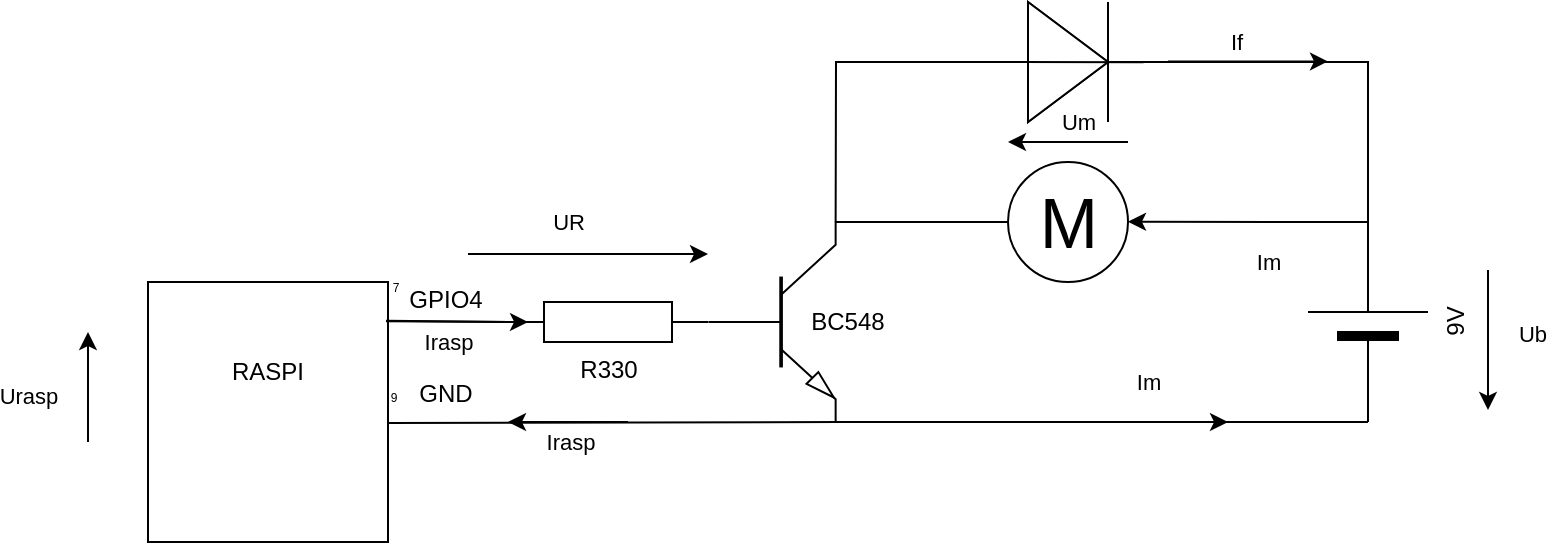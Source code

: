 <mxfile version="21.6.8" type="device">
  <diagram name="Page-1" id="16e2658f-23c8-b752-8be9-c03fbebb8bbe">
    <mxGraphModel dx="441" dy="261" grid="1" gridSize="10" guides="1" tooltips="1" connect="1" arrows="1" fold="1" page="1" pageScale="1" pageWidth="1100" pageHeight="850" background="none" math="0" shadow="0">
      <root>
        <mxCell id="0" />
        <mxCell id="1" parent="0" />
        <mxCell id="K9JKqmgzr4xo3lOGR5xA-1" value="" style="verticalLabelPosition=bottom;shadow=0;dashed=0;align=center;html=1;verticalAlign=top;shape=mxgraph.electrical.transistors.npn_transistor_5;" vertex="1" parent="1">
          <mxGeometry x="410" y="210" width="64" height="100" as="geometry" />
        </mxCell>
        <mxCell id="K9JKqmgzr4xo3lOGR5xA-2" value="R330" style="pointerEvents=1;verticalLabelPosition=bottom;shadow=0;dashed=0;align=center;html=1;verticalAlign=top;shape=mxgraph.electrical.resistors.resistor_1;" vertex="1" parent="1">
          <mxGeometry x="310" y="250" width="100" height="20" as="geometry" />
        </mxCell>
        <mxCell id="K9JKqmgzr4xo3lOGR5xA-4" value="9V&lt;br&gt;" style="verticalLabelPosition=bottom;shadow=0;dashed=0;align=center;fillColor=strokeColor;html=1;verticalAlign=top;strokeWidth=1;shape=mxgraph.electrical.miscellaneous.monocell_battery;rotation=-90;" vertex="1" parent="1">
          <mxGeometry x="690" y="230" width="100" height="60" as="geometry" />
        </mxCell>
        <mxCell id="K9JKqmgzr4xo3lOGR5xA-5" value="" style="endArrow=none;html=1;rounded=0;" edge="1" parent="1">
          <mxGeometry width="50" height="50" relative="1" as="geometry">
            <mxPoint x="474" y="210" as="sourcePoint" />
            <mxPoint x="560" y="210" as="targetPoint" />
          </mxGeometry>
        </mxCell>
        <mxCell id="K9JKqmgzr4xo3lOGR5xA-7" value="M" style="verticalLabelPosition=middle;shadow=0;dashed=0;align=center;html=1;verticalAlign=middle;strokeWidth=1;shape=ellipse;aspect=fixed;fontSize=35;" vertex="1" parent="1">
          <mxGeometry x="560" y="180" width="60" height="60" as="geometry" />
        </mxCell>
        <mxCell id="K9JKqmgzr4xo3lOGR5xA-11" value="" style="endArrow=none;html=1;rounded=0;entryX=0;entryY=0.5;entryDx=0;entryDy=0;entryPerimeter=0;" edge="1" parent="1" target="K9JKqmgzr4xo3lOGR5xA-4">
          <mxGeometry width="50" height="50" relative="1" as="geometry">
            <mxPoint x="474" y="310" as="sourcePoint" />
            <mxPoint x="524" y="260" as="targetPoint" />
          </mxGeometry>
        </mxCell>
        <mxCell id="K9JKqmgzr4xo3lOGR5xA-12" value="" style="pointerEvents=1;fillColor=strokeColor;verticalLabelPosition=bottom;shadow=0;dashed=0;align=center;html=1;verticalAlign=top;shape=mxgraph.electrical.diodes.diode;" vertex="1" parent="1">
          <mxGeometry x="540" y="100" width="100" height="60" as="geometry" />
        </mxCell>
        <mxCell id="K9JKqmgzr4xo3lOGR5xA-14" value="" style="endArrow=none;html=1;rounded=0;exitX=1;exitY=0;exitDx=0;exitDy=0;exitPerimeter=0;" edge="1" parent="1" source="K9JKqmgzr4xo3lOGR5xA-1">
          <mxGeometry width="50" height="50" relative="1" as="geometry">
            <mxPoint x="480" y="210" as="sourcePoint" />
            <mxPoint x="540" y="130" as="targetPoint" />
            <Array as="points">
              <mxPoint x="474" y="130" />
            </Array>
          </mxGeometry>
        </mxCell>
        <mxCell id="K9JKqmgzr4xo3lOGR5xA-16" value="" style="endArrow=none;html=1;rounded=0;entryX=1;entryY=0.5;entryDx=0;entryDy=0;entryPerimeter=0;" edge="1" parent="1" target="K9JKqmgzr4xo3lOGR5xA-12">
          <mxGeometry width="50" height="50" relative="1" as="geometry">
            <mxPoint x="740" y="210" as="sourcePoint" />
            <mxPoint x="790" y="160" as="targetPoint" />
            <Array as="points">
              <mxPoint x="740" y="130" />
            </Array>
          </mxGeometry>
        </mxCell>
        <mxCell id="K9JKqmgzr4xo3lOGR5xA-17" value="" style="rounded=0;whiteSpace=wrap;html=1;" vertex="1" parent="1">
          <mxGeometry x="130" y="240" width="120" height="130" as="geometry" />
        </mxCell>
        <mxCell id="K9JKqmgzr4xo3lOGR5xA-18" value="" style="endArrow=none;html=1;rounded=0;exitX=0.984;exitY=0.542;exitDx=0;exitDy=0;exitPerimeter=0;" edge="1" parent="1">
          <mxGeometry width="50" height="50" relative="1" as="geometry">
            <mxPoint x="250.08" y="310.46" as="sourcePoint" />
            <mxPoint x="476" y="310" as="targetPoint" />
          </mxGeometry>
        </mxCell>
        <mxCell id="K9JKqmgzr4xo3lOGR5xA-19" value="" style="endArrow=none;html=1;rounded=0;exitX=0.992;exitY=0.149;exitDx=0;exitDy=0;exitPerimeter=0;" edge="1" parent="1" source="K9JKqmgzr4xo3lOGR5xA-17">
          <mxGeometry width="50" height="50" relative="1" as="geometry">
            <mxPoint x="260" y="310" as="sourcePoint" />
            <mxPoint x="310" y="260" as="targetPoint" />
          </mxGeometry>
        </mxCell>
        <mxCell id="K9JKqmgzr4xo3lOGR5xA-20" value="&lt;font style=&quot;font-size: 6px;&quot;&gt;9&lt;/font&gt;" style="text;html=1;strokeColor=none;fillColor=none;align=center;verticalAlign=middle;whiteSpace=wrap;rounded=0;" vertex="1" parent="1">
          <mxGeometry x="223" y="281" width="60" height="30" as="geometry" />
        </mxCell>
        <mxCell id="K9JKqmgzr4xo3lOGR5xA-21" value="GND" style="text;html=1;strokeColor=none;fillColor=none;align=center;verticalAlign=middle;whiteSpace=wrap;rounded=0;" vertex="1" parent="1">
          <mxGeometry x="249" y="281" width="60" height="30" as="geometry" />
        </mxCell>
        <mxCell id="K9JKqmgzr4xo3lOGR5xA-22" value="GPIO4" style="text;html=1;strokeColor=none;fillColor=none;align=center;verticalAlign=middle;whiteSpace=wrap;rounded=0;" vertex="1" parent="1">
          <mxGeometry x="249" y="234" width="60" height="30" as="geometry" />
        </mxCell>
        <mxCell id="K9JKqmgzr4xo3lOGR5xA-23" value="&lt;font style=&quot;font-size: 6px;&quot;&gt;7&lt;/font&gt;" style="text;html=1;strokeColor=none;fillColor=none;align=center;verticalAlign=middle;whiteSpace=wrap;rounded=0;" vertex="1" parent="1">
          <mxGeometry x="224" y="226" width="60" height="30" as="geometry" />
        </mxCell>
        <mxCell id="K9JKqmgzr4xo3lOGR5xA-24" value="RASPI" style="text;html=1;strokeColor=none;fillColor=none;align=center;verticalAlign=middle;whiteSpace=wrap;rounded=0;" vertex="1" parent="1">
          <mxGeometry x="160" y="270" width="60" height="30" as="geometry" />
        </mxCell>
        <mxCell id="K9JKqmgzr4xo3lOGR5xA-26" value="" style="endArrow=classic;html=1;rounded=0;" edge="1" parent="1">
          <mxGeometry width="50" height="50" relative="1" as="geometry">
            <mxPoint x="100" y="320" as="sourcePoint" />
            <mxPoint x="100" y="265" as="targetPoint" />
          </mxGeometry>
        </mxCell>
        <mxCell id="K9JKqmgzr4xo3lOGR5xA-27" value="Urasp" style="edgeLabel;html=1;align=center;verticalAlign=middle;resizable=0;points=[];" vertex="1" connectable="0" parent="K9JKqmgzr4xo3lOGR5xA-26">
          <mxGeometry x="-0.144" y="1" relative="1" as="geometry">
            <mxPoint x="-29" as="offset" />
          </mxGeometry>
        </mxCell>
        <mxCell id="K9JKqmgzr4xo3lOGR5xA-28" value="" style="endArrow=classic;html=1;rounded=0;" edge="1" parent="1">
          <mxGeometry width="50" height="50" relative="1" as="geometry">
            <mxPoint x="249" y="259.62" as="sourcePoint" />
            <mxPoint x="320" y="260" as="targetPoint" />
          </mxGeometry>
        </mxCell>
        <mxCell id="K9JKqmgzr4xo3lOGR5xA-29" value="Irasp" style="edgeLabel;html=1;align=center;verticalAlign=middle;resizable=0;points=[];" vertex="1" connectable="0" parent="K9JKqmgzr4xo3lOGR5xA-28">
          <mxGeometry x="-0.144" y="1" relative="1" as="geometry">
            <mxPoint y="11" as="offset" />
          </mxGeometry>
        </mxCell>
        <mxCell id="K9JKqmgzr4xo3lOGR5xA-32" value="" style="endArrow=classic;html=1;rounded=0;" edge="1" parent="1">
          <mxGeometry width="50" height="50" relative="1" as="geometry">
            <mxPoint x="370" y="310" as="sourcePoint" />
            <mxPoint x="310" y="310" as="targetPoint" />
          </mxGeometry>
        </mxCell>
        <mxCell id="K9JKqmgzr4xo3lOGR5xA-33" value="Irasp" style="edgeLabel;html=1;align=center;verticalAlign=middle;resizable=0;points=[];" vertex="1" connectable="0" parent="K9JKqmgzr4xo3lOGR5xA-32">
          <mxGeometry x="-0.144" y="1" relative="1" as="geometry">
            <mxPoint x="-4" y="9" as="offset" />
          </mxGeometry>
        </mxCell>
        <mxCell id="K9JKqmgzr4xo3lOGR5xA-37" value="" style="endArrow=classic;html=1;rounded=0;" edge="1" parent="1">
          <mxGeometry width="50" height="50" relative="1" as="geometry">
            <mxPoint x="740" y="210" as="sourcePoint" />
            <mxPoint x="620" y="209.86" as="targetPoint" />
          </mxGeometry>
        </mxCell>
        <mxCell id="K9JKqmgzr4xo3lOGR5xA-38" value="Im" style="edgeLabel;html=1;align=center;verticalAlign=middle;resizable=0;points=[];" vertex="1" connectable="0" parent="K9JKqmgzr4xo3lOGR5xA-37">
          <mxGeometry x="-0.144" y="1" relative="1" as="geometry">
            <mxPoint x="1" y="19" as="offset" />
          </mxGeometry>
        </mxCell>
        <mxCell id="K9JKqmgzr4xo3lOGR5xA-42" value="" style="endArrow=classic;html=1;rounded=0;" edge="1" parent="1">
          <mxGeometry width="50" height="50" relative="1" as="geometry">
            <mxPoint x="640" y="129.71" as="sourcePoint" />
            <mxPoint x="720" y="129.71" as="targetPoint" />
          </mxGeometry>
        </mxCell>
        <mxCell id="K9JKqmgzr4xo3lOGR5xA-43" value="If" style="edgeLabel;html=1;align=center;verticalAlign=middle;resizable=0;points=[];" vertex="1" connectable="0" parent="K9JKqmgzr4xo3lOGR5xA-42">
          <mxGeometry x="-0.144" y="1" relative="1" as="geometry">
            <mxPoint y="-9" as="offset" />
          </mxGeometry>
        </mxCell>
        <mxCell id="K9JKqmgzr4xo3lOGR5xA-44" value="" style="endArrow=classic;html=1;rounded=0;" edge="1" parent="1">
          <mxGeometry width="50" height="50" relative="1" as="geometry">
            <mxPoint x="620" y="170" as="sourcePoint" />
            <mxPoint x="560" y="170" as="targetPoint" />
          </mxGeometry>
        </mxCell>
        <mxCell id="K9JKqmgzr4xo3lOGR5xA-45" value="Um" style="edgeLabel;html=1;align=center;verticalAlign=middle;resizable=0;points=[];" vertex="1" connectable="0" parent="K9JKqmgzr4xo3lOGR5xA-44">
          <mxGeometry x="-0.144" y="1" relative="1" as="geometry">
            <mxPoint y="-11" as="offset" />
          </mxGeometry>
        </mxCell>
        <mxCell id="K9JKqmgzr4xo3lOGR5xA-48" value="" style="endArrow=classic;html=1;rounded=0;" edge="1" parent="1">
          <mxGeometry width="50" height="50" relative="1" as="geometry">
            <mxPoint x="600" y="310" as="sourcePoint" />
            <mxPoint x="670" y="310" as="targetPoint" />
          </mxGeometry>
        </mxCell>
        <mxCell id="K9JKqmgzr4xo3lOGR5xA-49" value="Im" style="edgeLabel;html=1;align=center;verticalAlign=middle;resizable=0;points=[];" vertex="1" connectable="0" parent="K9JKqmgzr4xo3lOGR5xA-48">
          <mxGeometry x="-0.144" y="1" relative="1" as="geometry">
            <mxPoint y="-19" as="offset" />
          </mxGeometry>
        </mxCell>
        <mxCell id="K9JKqmgzr4xo3lOGR5xA-52" value="" style="endArrow=classic;html=1;rounded=0;" edge="1" parent="1">
          <mxGeometry width="50" height="50" relative="1" as="geometry">
            <mxPoint x="290" y="226" as="sourcePoint" />
            <mxPoint x="410" y="226" as="targetPoint" />
          </mxGeometry>
        </mxCell>
        <mxCell id="K9JKqmgzr4xo3lOGR5xA-53" value="UR" style="edgeLabel;html=1;align=center;verticalAlign=middle;resizable=0;points=[];" vertex="1" connectable="0" parent="K9JKqmgzr4xo3lOGR5xA-52">
          <mxGeometry x="-0.171" y="-1" relative="1" as="geometry">
            <mxPoint y="-17" as="offset" />
          </mxGeometry>
        </mxCell>
        <mxCell id="K9JKqmgzr4xo3lOGR5xA-54" value="" style="endArrow=classic;html=1;rounded=0;" edge="1" parent="1">
          <mxGeometry width="50" height="50" relative="1" as="geometry">
            <mxPoint x="800" y="234" as="sourcePoint" />
            <mxPoint x="800" y="304" as="targetPoint" />
          </mxGeometry>
        </mxCell>
        <mxCell id="K9JKqmgzr4xo3lOGR5xA-55" value="Ub" style="edgeLabel;html=1;align=center;verticalAlign=middle;resizable=0;points=[];" vertex="1" connectable="0" parent="K9JKqmgzr4xo3lOGR5xA-54">
          <mxGeometry x="-0.136" y="1" relative="1" as="geometry">
            <mxPoint x="21" y="2" as="offset" />
          </mxGeometry>
        </mxCell>
        <mxCell id="K9JKqmgzr4xo3lOGR5xA-56" value="" style="triangle;whiteSpace=wrap;html=1;" vertex="1" parent="1">
          <mxGeometry x="570" y="100" width="40" height="60" as="geometry" />
        </mxCell>
        <mxCell id="K9JKqmgzr4xo3lOGR5xA-58" value="" style="endArrow=none;html=1;rounded=0;entryX=0.878;entryY=0.503;entryDx=0;entryDy=0;entryPerimeter=0;" edge="1" parent="1" target="K9JKqmgzr4xo3lOGR5xA-12">
          <mxGeometry width="50" height="50" relative="1" as="geometry">
            <mxPoint x="565" y="130" as="sourcePoint" />
            <mxPoint x="615" y="80" as="targetPoint" />
          </mxGeometry>
        </mxCell>
        <mxCell id="K9JKqmgzr4xo3lOGR5xA-59" value="BC548" style="text;html=1;strokeColor=none;fillColor=none;align=center;verticalAlign=middle;whiteSpace=wrap;rounded=0;" vertex="1" parent="1">
          <mxGeometry x="450" y="245" width="60" height="30" as="geometry" />
        </mxCell>
      </root>
    </mxGraphModel>
  </diagram>
</mxfile>
